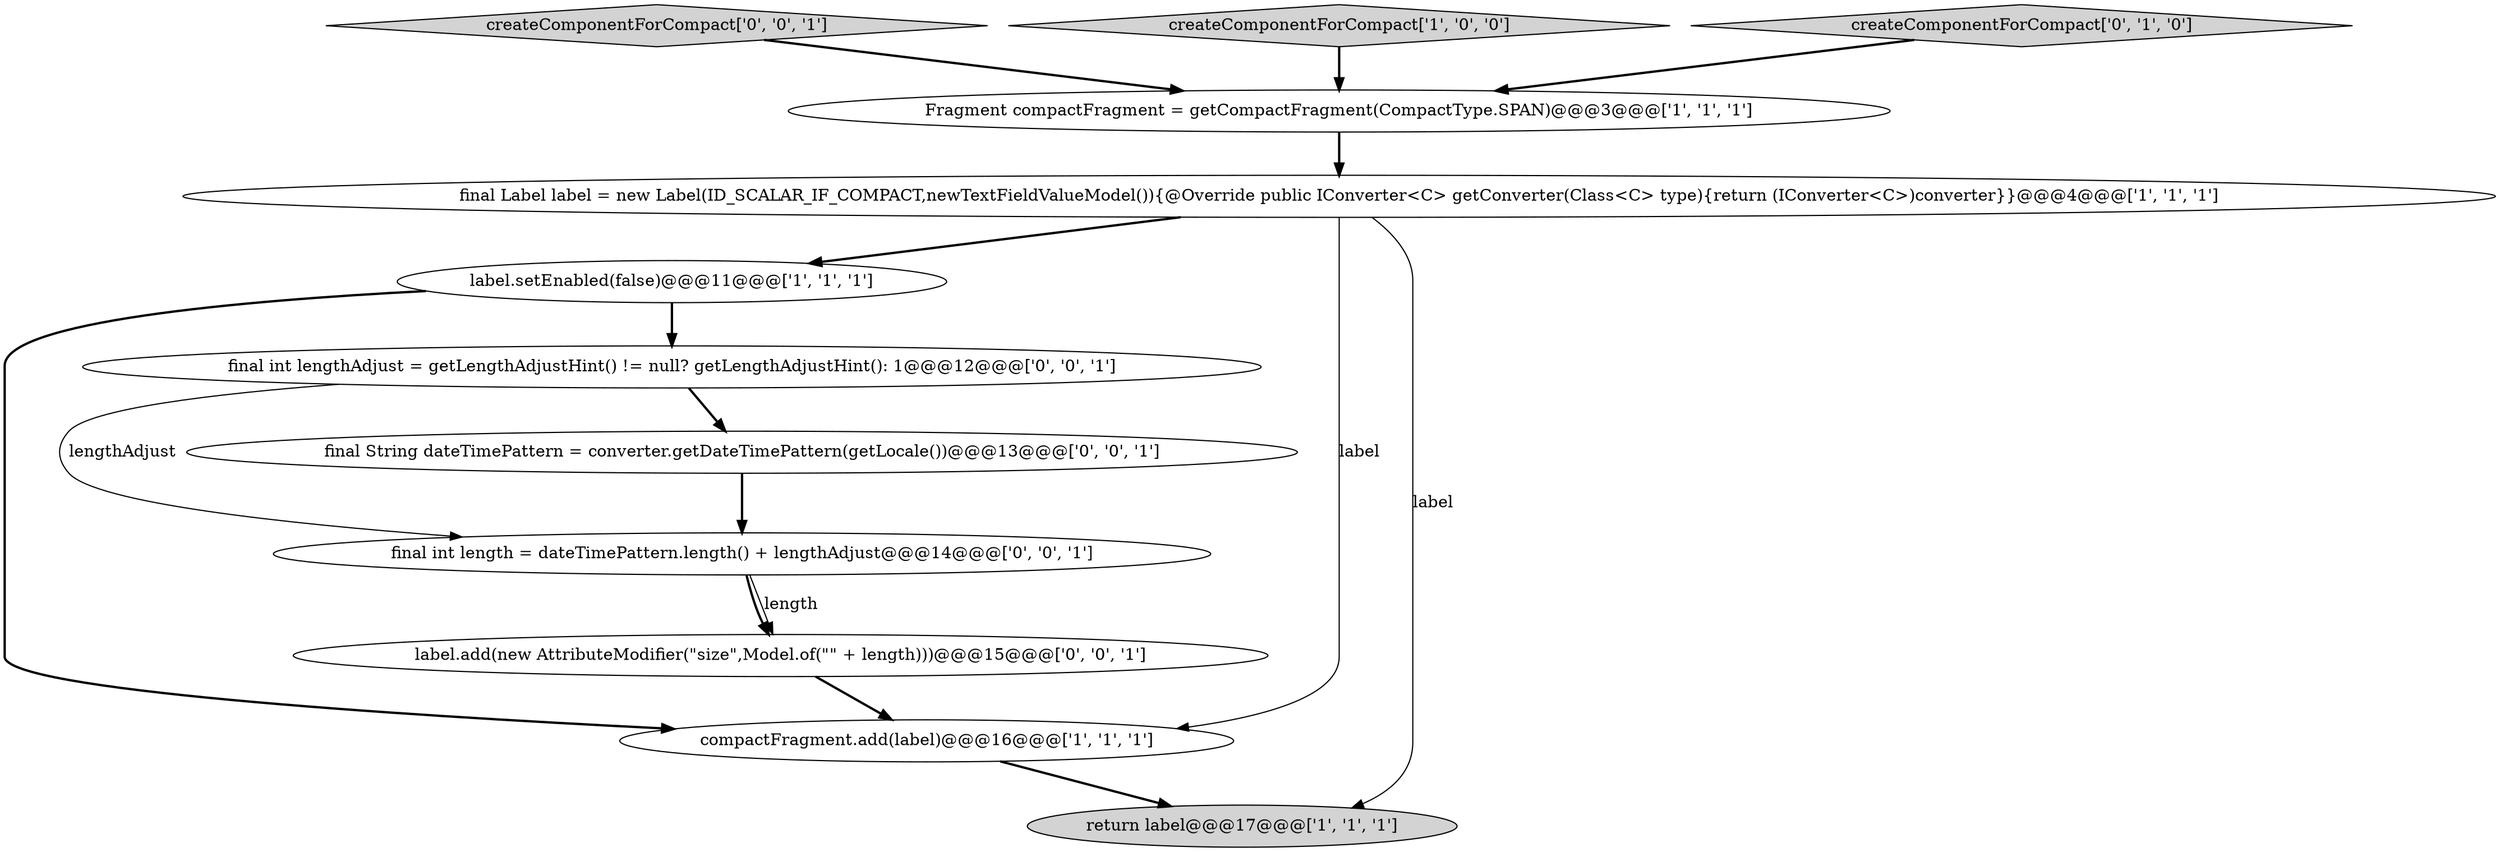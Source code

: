 digraph {
2 [style = filled, label = "final Label label = new Label(ID_SCALAR_IF_COMPACT,newTextFieldValueModel()){@Override public IConverter<C> getConverter(Class<C> type){return (IConverter<C>)converter}}@@@4@@@['1', '1', '1']", fillcolor = white, shape = ellipse image = "AAA0AAABBB1BBB"];
8 [style = filled, label = "label.add(new AttributeModifier(\"size\",Model.of(\"\" + length)))@@@15@@@['0', '0', '1']", fillcolor = white, shape = ellipse image = "AAA0AAABBB3BBB"];
11 [style = filled, label = "final int length = dateTimePattern.length() + lengthAdjust@@@14@@@['0', '0', '1']", fillcolor = white, shape = ellipse image = "AAA0AAABBB3BBB"];
9 [style = filled, label = "final int lengthAdjust = getLengthAdjustHint() != null? getLengthAdjustHint(): 1@@@12@@@['0', '0', '1']", fillcolor = white, shape = ellipse image = "AAA0AAABBB3BBB"];
7 [style = filled, label = "createComponentForCompact['0', '0', '1']", fillcolor = lightgray, shape = diamond image = "AAA0AAABBB3BBB"];
3 [style = filled, label = "label.setEnabled(false)@@@11@@@['1', '1', '1']", fillcolor = white, shape = ellipse image = "AAA0AAABBB1BBB"];
5 [style = filled, label = "Fragment compactFragment = getCompactFragment(CompactType.SPAN)@@@3@@@['1', '1', '1']", fillcolor = white, shape = ellipse image = "AAA0AAABBB1BBB"];
1 [style = filled, label = "createComponentForCompact['1', '0', '0']", fillcolor = lightgray, shape = diamond image = "AAA0AAABBB1BBB"];
4 [style = filled, label = "return label@@@17@@@['1', '1', '1']", fillcolor = lightgray, shape = ellipse image = "AAA0AAABBB1BBB"];
6 [style = filled, label = "createComponentForCompact['0', '1', '0']", fillcolor = lightgray, shape = diamond image = "AAA0AAABBB2BBB"];
0 [style = filled, label = "compactFragment.add(label)@@@16@@@['1', '1', '1']", fillcolor = white, shape = ellipse image = "AAA0AAABBB1BBB"];
10 [style = filled, label = "final String dateTimePattern = converter.getDateTimePattern(getLocale())@@@13@@@['0', '0', '1']", fillcolor = white, shape = ellipse image = "AAA0AAABBB3BBB"];
1->5 [style = bold, label=""];
3->9 [style = bold, label=""];
8->0 [style = bold, label=""];
11->8 [style = bold, label=""];
9->11 [style = solid, label="lengthAdjust"];
6->5 [style = bold, label=""];
5->2 [style = bold, label=""];
7->5 [style = bold, label=""];
2->4 [style = solid, label="label"];
9->10 [style = bold, label=""];
11->8 [style = solid, label="length"];
0->4 [style = bold, label=""];
2->0 [style = solid, label="label"];
3->0 [style = bold, label=""];
2->3 [style = bold, label=""];
10->11 [style = bold, label=""];
}
